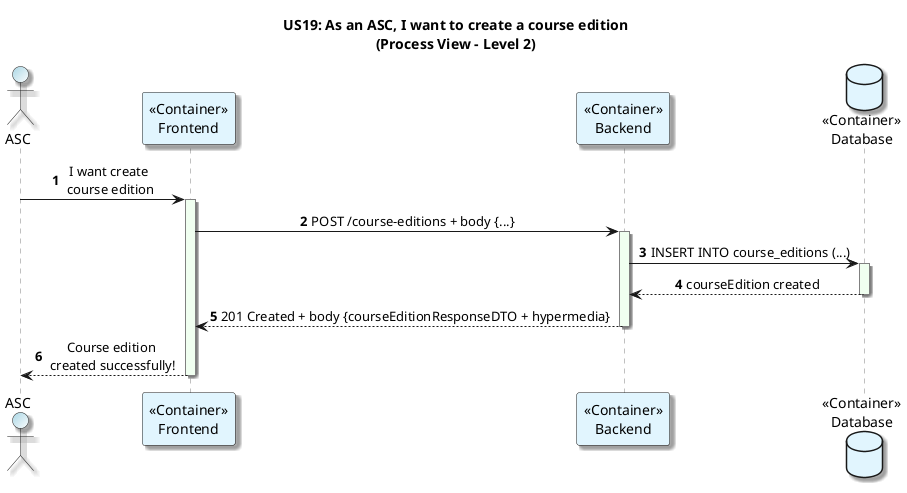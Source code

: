 @startuml
title: US19: As an ASC, I want to create a course edition\n(Process View - Level 2)
autonumber

skinparam {
  ActivityPadding 2
  ActivityMargin 2
  BoxPadding 2
}
skinparam sequence {
    LifeLineBorderColor Grey
    LifeLineBackgroundColor HoneyDew
}
skinparam defaultTextAlignment center
skinparam shadowing true

actor ASC  #LightBlue/White
participant "<<Container>>\nFrontend" as Frontend #E1F5FE
participant "<<Container>>\nBackend" as Backend #E1F5FE
database "<<Container>>\nDatabase" as Database #E1F5FE



ASC -> Frontend: I want create\n course edition
activate Frontend
Frontend -> Backend: POST /course-editions + body {...}

activate Backend
Backend -> Database: INSERT INTO course_editions (...)
activate Database
Database --> Backend: courseEdition created
deactivate Database
Backend --> Frontend: 201 Created + body {courseEditionResponseDTO + hypermedia}

deactivate Backend
Frontend --> ASC: Course edition\n created successfully!
deactivate Frontend
@enduml
